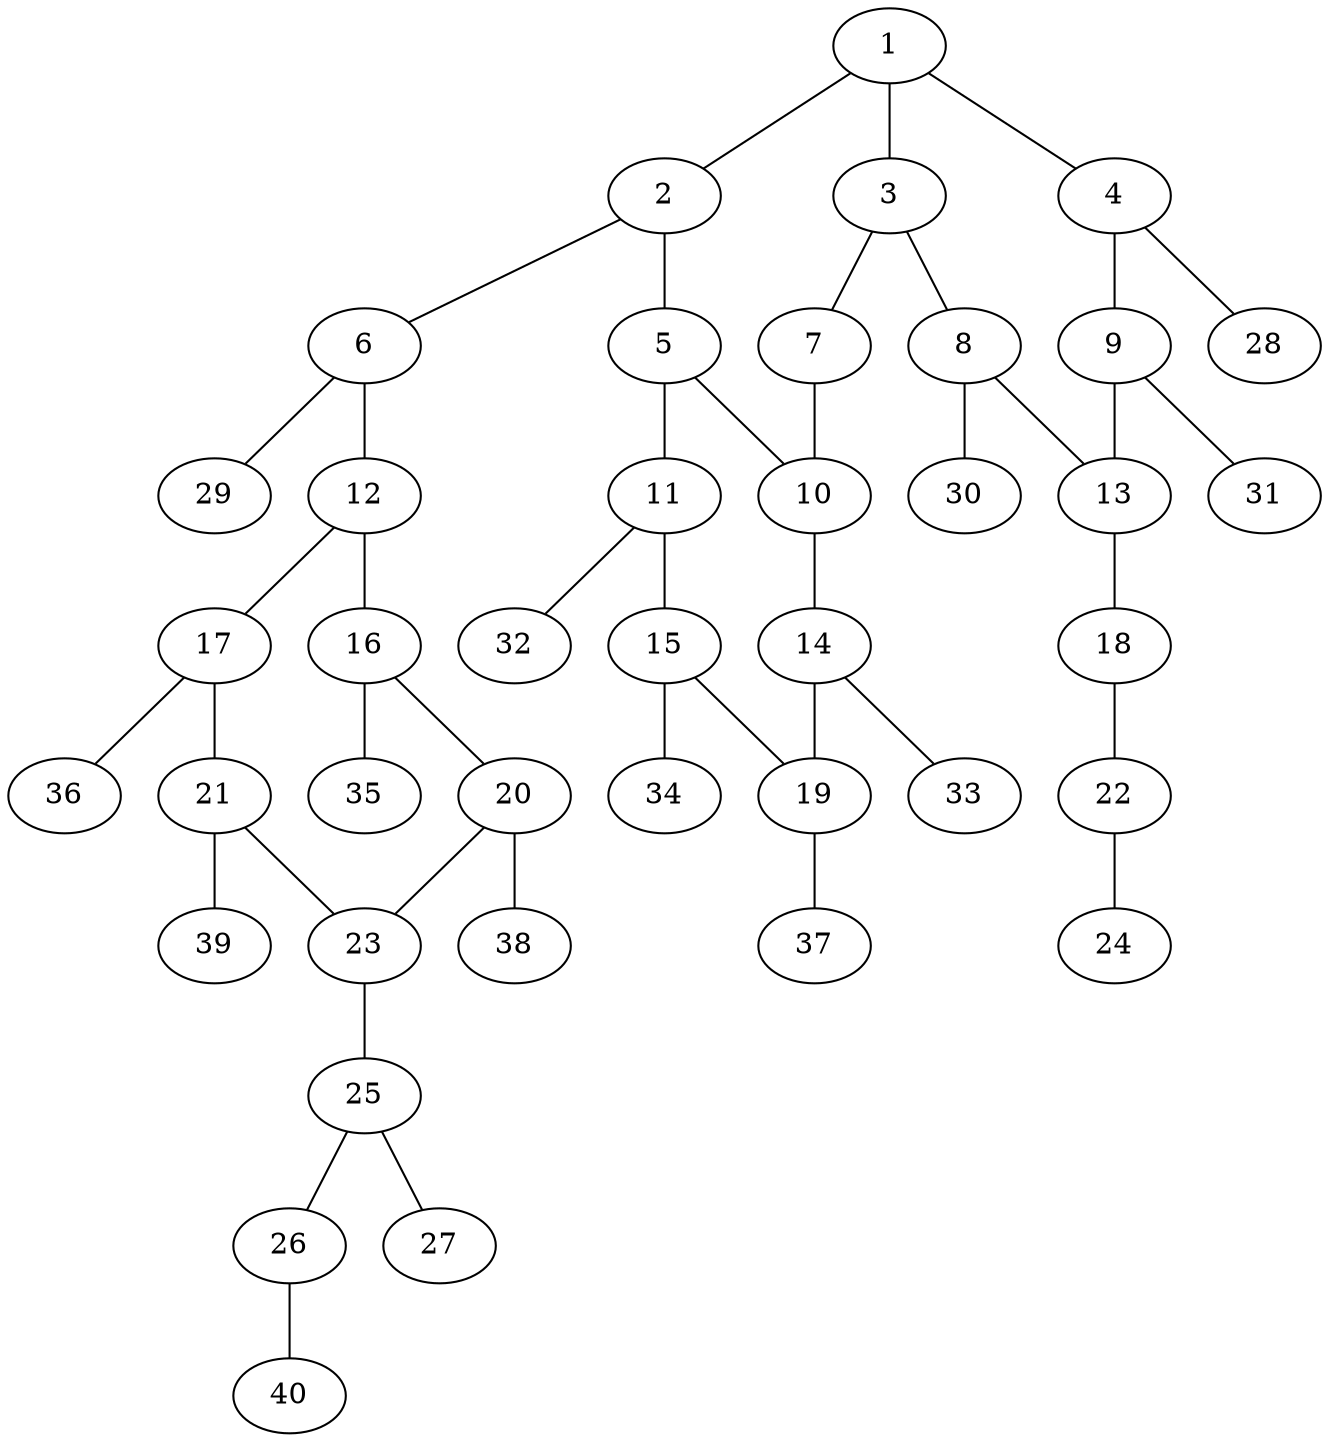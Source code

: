 graph molecule_600 {
	1	 [chem=C];
	2	 [chem=C];
	1 -- 2	 [valence=2];
	3	 [chem=C];
	1 -- 3	 [valence=1];
	4	 [chem=C];
	1 -- 4	 [valence=1];
	5	 [chem=C];
	2 -- 5	 [valence=1];
	6	 [chem=N];
	2 -- 6	 [valence=1];
	7	 [chem=N];
	3 -- 7	 [valence=2];
	8	 [chem=C];
	3 -- 8	 [valence=1];
	9	 [chem=C];
	4 -- 9	 [valence=2];
	28	 [chem=H];
	4 -- 28	 [valence=1];
	10	 [chem=C];
	5 -- 10	 [valence=2];
	11	 [chem=C];
	5 -- 11	 [valence=1];
	12	 [chem=C];
	6 -- 12	 [valence=1];
	29	 [chem=H];
	6 -- 29	 [valence=1];
	7 -- 10	 [valence=1];
	13	 [chem=C];
	8 -- 13	 [valence=2];
	30	 [chem=H];
	8 -- 30	 [valence=1];
	9 -- 13	 [valence=1];
	31	 [chem=H];
	9 -- 31	 [valence=1];
	14	 [chem=C];
	10 -- 14	 [valence=1];
	15	 [chem=C];
	11 -- 15	 [valence=2];
	32	 [chem=H];
	11 -- 32	 [valence=1];
	16	 [chem=C];
	12 -- 16	 [valence=1];
	17	 [chem=C];
	12 -- 17	 [valence=2];
	18	 [chem=N];
	13 -- 18	 [valence=1];
	19	 [chem=C];
	14 -- 19	 [valence=2];
	33	 [chem=H];
	14 -- 33	 [valence=1];
	15 -- 19	 [valence=1];
	34	 [chem=H];
	15 -- 34	 [valence=1];
	20	 [chem=C];
	16 -- 20	 [valence=2];
	35	 [chem=H];
	16 -- 35	 [valence=1];
	21	 [chem=C];
	17 -- 21	 [valence=1];
	36	 [chem=H];
	17 -- 36	 [valence=1];
	22	 [chem=N];
	18 -- 22	 [valence=2];
	37	 [chem=H];
	19 -- 37	 [valence=1];
	23	 [chem=C];
	20 -- 23	 [valence=1];
	38	 [chem=H];
	20 -- 38	 [valence=1];
	21 -- 23	 [valence=2];
	39	 [chem=H];
	21 -- 39	 [valence=1];
	24	 [chem=N];
	22 -- 24	 [valence=2];
	25	 [chem=C];
	23 -- 25	 [valence=1];
	26	 [chem=O];
	25 -- 26	 [valence=1];
	27	 [chem=O];
	25 -- 27	 [valence=2];
	40	 [chem=H];
	26 -- 40	 [valence=1];
}

